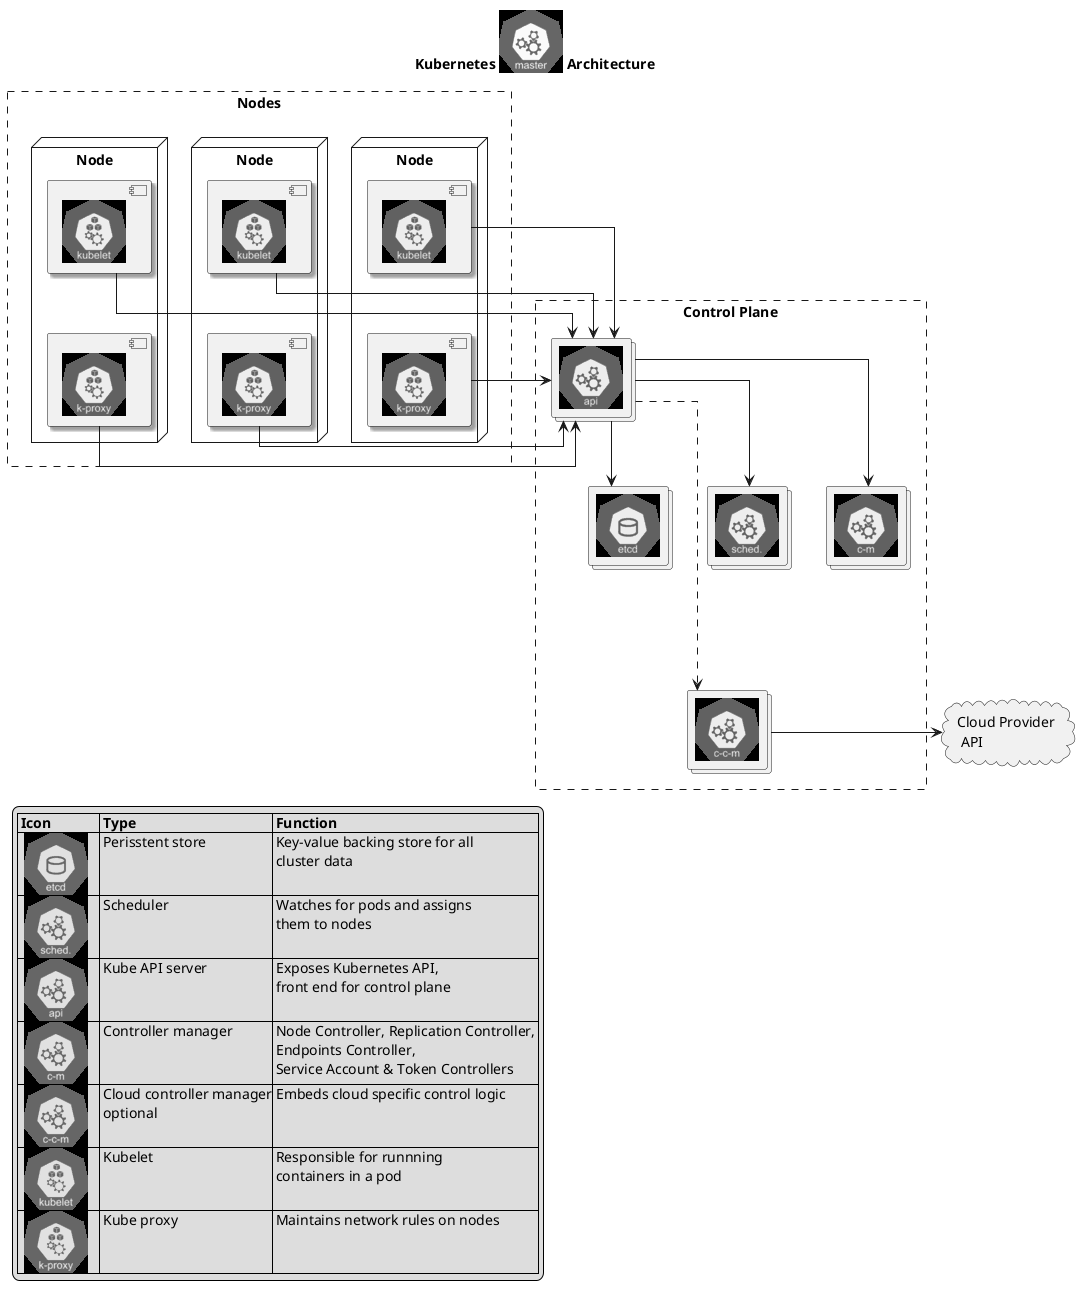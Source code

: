 @startuml kubernetes-architecture

title Kubernetes <$master> Architecture

!include <kubernetes/k8s-sprites-labeled-25pct>
skinparam monochrome true
skinparam style strictuml
skinparam componentShadowing true
skinparam rectangleRoundCorner 35
skinparam rectangleBorderStyle dashed
skinparam linetype ortho

legend left
 |= Icon |= Type |= Function  |
 |  <$etcd>  | Perisstent store | Key-value backing store for all \n cluster data |
 |  <$sched> | Scheduler | Watches for pods and assigns \n them to nodes |
 |  <$api>   | Kube API server | Exposes Kubernetes API,\n front end for control plane |
 |  <$c_m>   | Controller manager | Node Controller, Replication Controller, \n Endpoints Controller, \n Service Account & Token Controllers |
 |  <$c_c_m> | Cloud controller manager\n optional | Embeds cloud specific control logic |
 |  <$kubelet> | Kubelet | Responsible for runnning \n containers in a pod |
 |  <$k_proxy> | Kube proxy | Maintains network rules on nodes |
endlegend

rectangle  "Control Plane" as ctrl {
    collections "<$etcd>" as etcd
    collections "<$sched>" as sched
    collections "<$api>" as api
    collections "<$c_m>" as cm
    collections "<$c_c_m>" as ccm
    api --> cm
    api ....> ccm
    api --> sched
    api --> etcd
}

rectangle "Nodes" as nodes {
    node "Node" as node1 {
        component "<$kubelet>" as 1
        component "<$k_proxy>" as 2
        1 -[hidden]-> 2
    }
    node "Node" as node2 {
        component "<$kubelet>" as 3
        component "<$k_proxy>" as 4
        3 -[hidden]-> 4
    }
    node "Node" as node3 {
        component "<$kubelet>" as 5
        component "<$k_proxy>" as 6
        5 -[hidden]-> 6
    }
}

cloud "Cloud Provider\n API" as cloud

'ctrl -[hidden]-> nodes
ccm -> cloud

1 -> api
2 -> api
3 -> api
4 -> api
5 -> api
6 -> api
@enduml